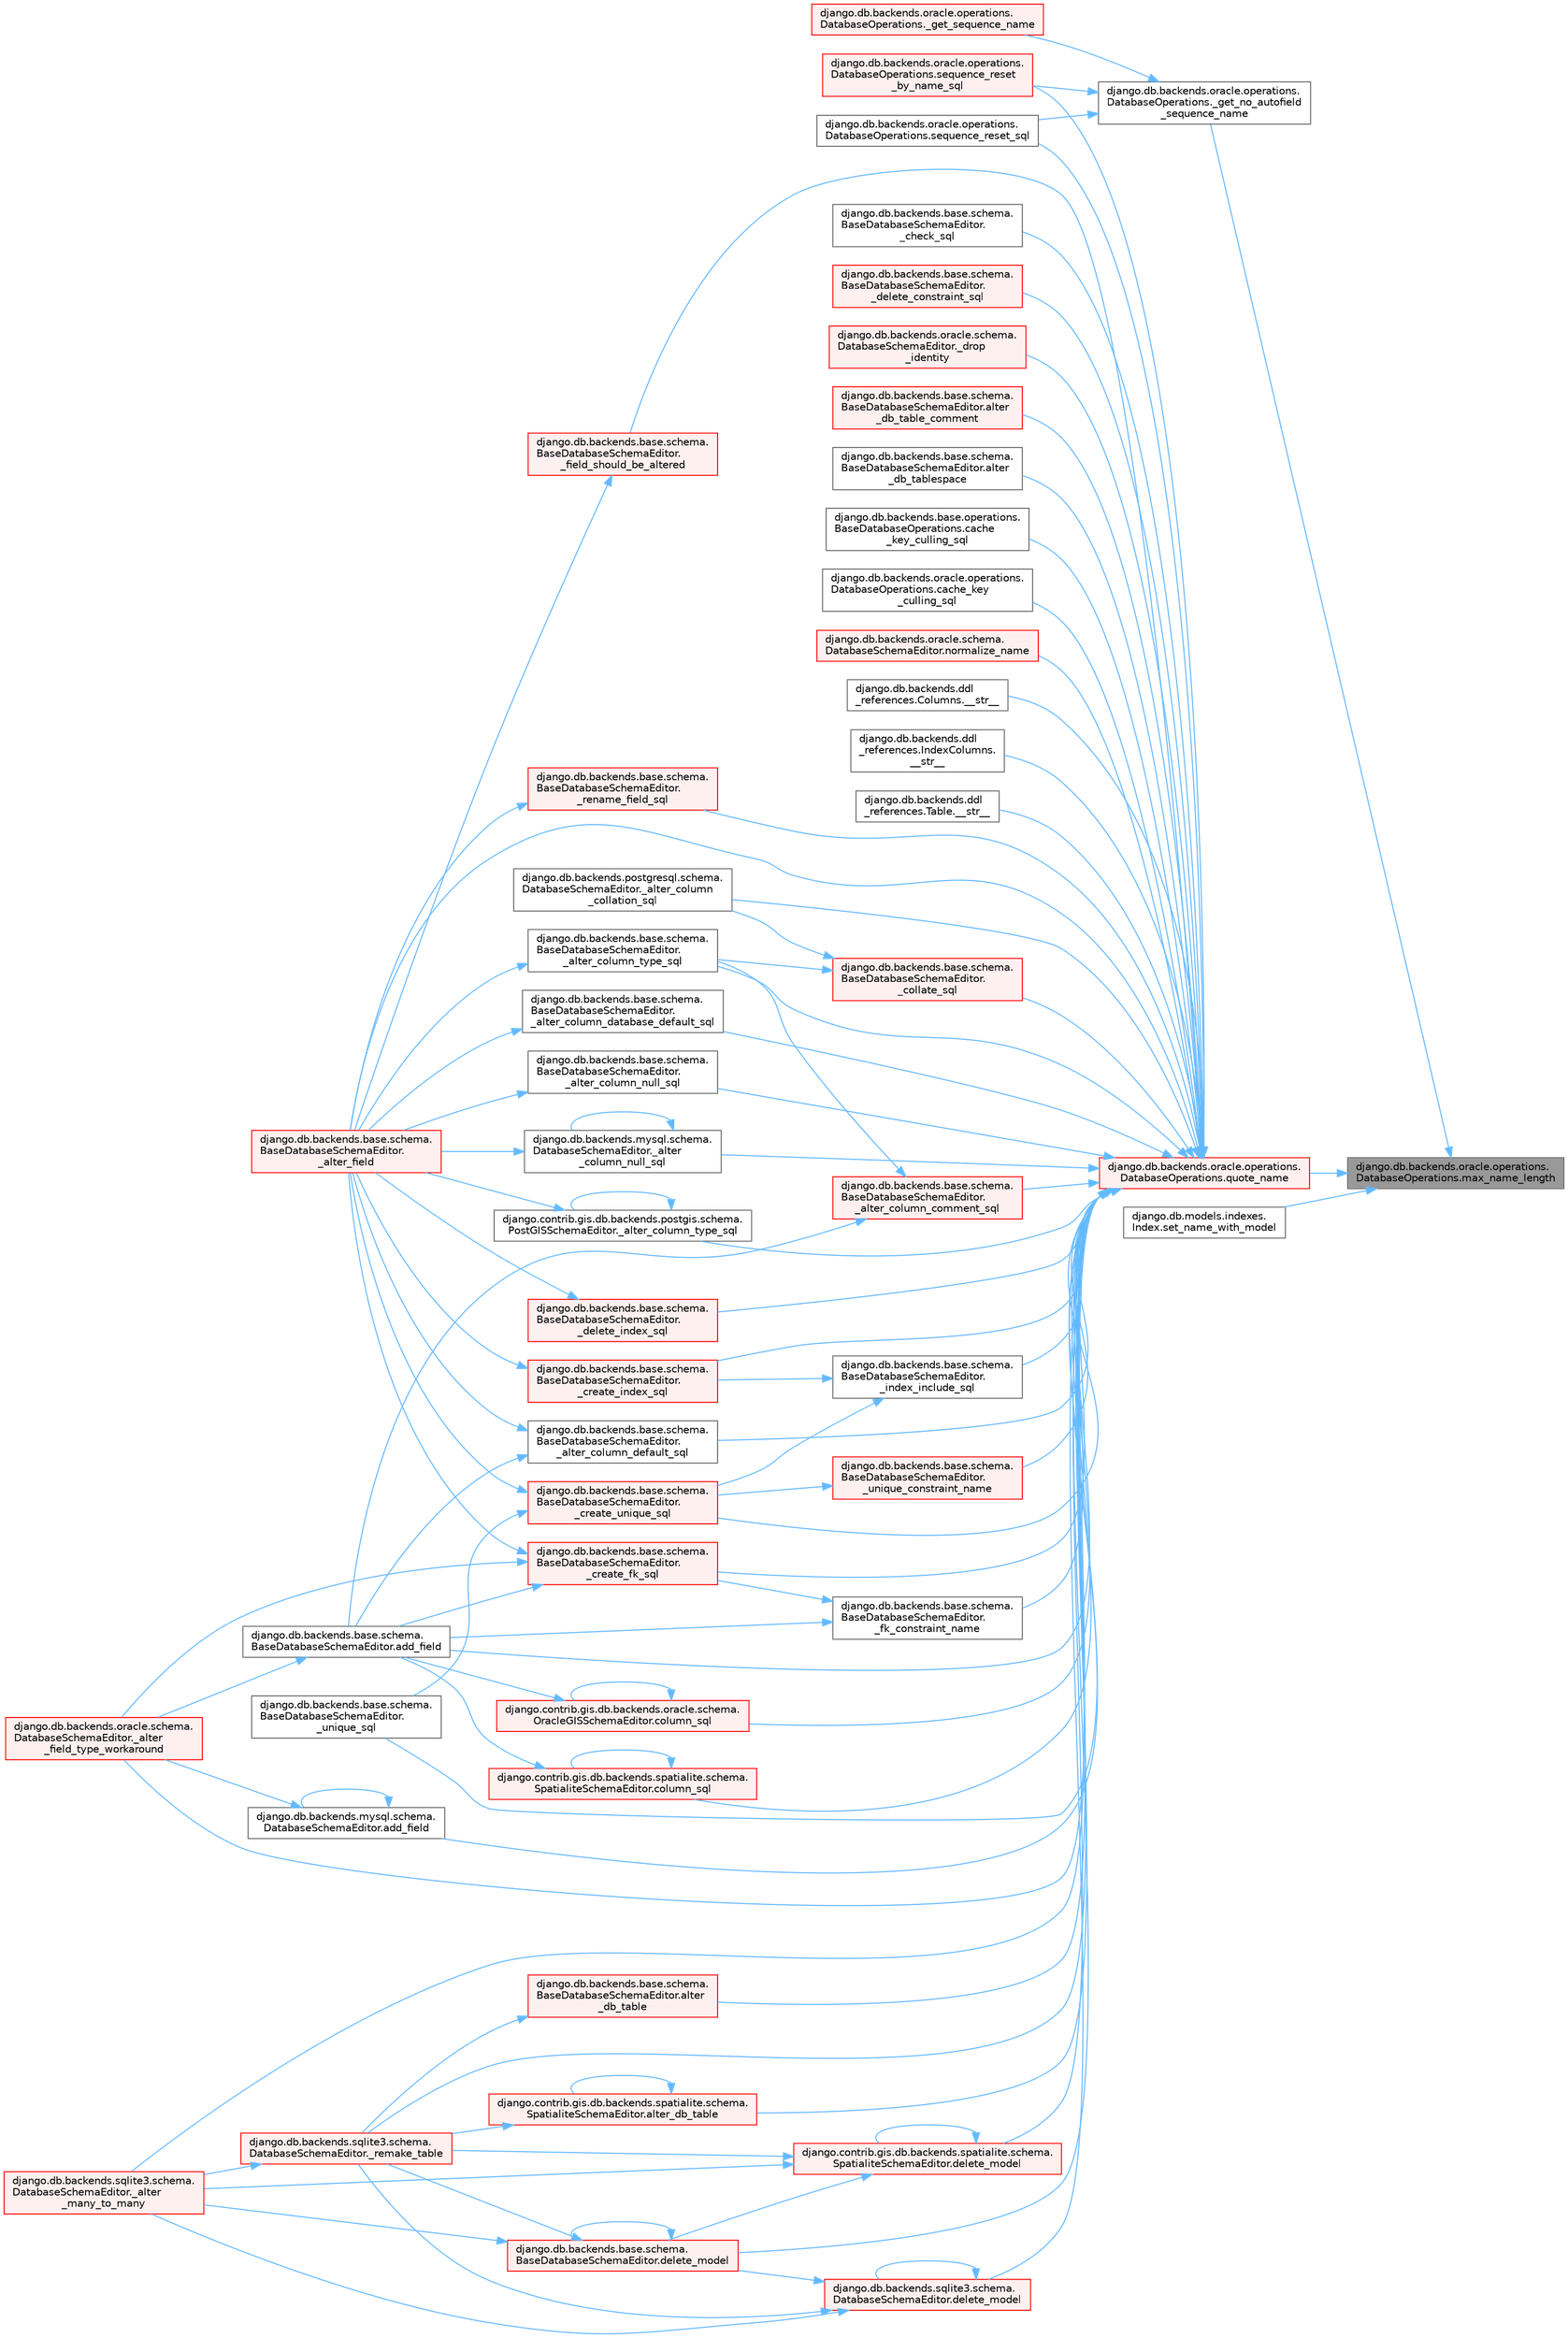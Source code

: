 digraph "django.db.backends.oracle.operations.DatabaseOperations.max_name_length"
{
 // LATEX_PDF_SIZE
  bgcolor="transparent";
  edge [fontname=Helvetica,fontsize=10,labelfontname=Helvetica,labelfontsize=10];
  node [fontname=Helvetica,fontsize=10,shape=box,height=0.2,width=0.4];
  rankdir="RL";
  Node1 [id="Node000001",label="django.db.backends.oracle.operations.\lDatabaseOperations.max_name_length",height=0.2,width=0.4,color="gray40", fillcolor="grey60", style="filled", fontcolor="black",tooltip=" "];
  Node1 -> Node2 [id="edge1_Node000001_Node000002",dir="back",color="steelblue1",style="solid",tooltip=" "];
  Node2 [id="Node000002",label="django.db.backends.oracle.operations.\lDatabaseOperations._get_no_autofield\l_sequence_name",height=0.2,width=0.4,color="grey40", fillcolor="white", style="filled",URL="$classdjango_1_1db_1_1backends_1_1oracle_1_1operations_1_1_database_operations.html#ad89acc44101ec0761ecf08100c8b101d",tooltip=" "];
  Node2 -> Node3 [id="edge2_Node000002_Node000003",dir="back",color="steelblue1",style="solid",tooltip=" "];
  Node3 [id="Node000003",label="django.db.backends.oracle.operations.\lDatabaseOperations._get_sequence_name",height=0.2,width=0.4,color="red", fillcolor="#FFF0F0", style="filled",URL="$classdjango_1_1db_1_1backends_1_1oracle_1_1operations_1_1_database_operations.html#a2862f33c7077db6bb7c59edad3f67c28",tooltip=" "];
  Node2 -> Node5 [id="edge3_Node000002_Node000005",dir="back",color="steelblue1",style="solid",tooltip=" "];
  Node5 [id="Node000005",label="django.db.backends.oracle.operations.\lDatabaseOperations.sequence_reset\l_by_name_sql",height=0.2,width=0.4,color="red", fillcolor="#FFF0F0", style="filled",URL="$classdjango_1_1db_1_1backends_1_1oracle_1_1operations_1_1_database_operations.html#ab0b3d5d7c686f6ad82c5df2bb4eb0452",tooltip=" "];
  Node2 -> Node8 [id="edge4_Node000002_Node000008",dir="back",color="steelblue1",style="solid",tooltip=" "];
  Node8 [id="Node000008",label="django.db.backends.oracle.operations.\lDatabaseOperations.sequence_reset_sql",height=0.2,width=0.4,color="grey40", fillcolor="white", style="filled",URL="$classdjango_1_1db_1_1backends_1_1oracle_1_1operations_1_1_database_operations.html#aca5fe62f56740acc3ccf6374bfdfdc96",tooltip=" "];
  Node1 -> Node9 [id="edge5_Node000001_Node000009",dir="back",color="steelblue1",style="solid",tooltip=" "];
  Node9 [id="Node000009",label="django.db.backends.oracle.operations.\lDatabaseOperations.quote_name",height=0.2,width=0.4,color="red", fillcolor="#FFF0F0", style="filled",URL="$classdjango_1_1db_1_1backends_1_1oracle_1_1operations_1_1_database_operations.html#ac7551d250b0adf678e5d00e4d69cb021",tooltip=" "];
  Node9 -> Node10 [id="edge6_Node000009_Node000010",dir="back",color="steelblue1",style="solid",tooltip=" "];
  Node10 [id="Node000010",label="django.db.backends.ddl\l_references.Columns.__str__",height=0.2,width=0.4,color="grey40", fillcolor="white", style="filled",URL="$classdjango_1_1db_1_1backends_1_1ddl__references_1_1_columns.html#ab1e0b1d6ebd99c3d6a7221554c8f204e",tooltip=" "];
  Node9 -> Node11 [id="edge7_Node000009_Node000011",dir="back",color="steelblue1",style="solid",tooltip=" "];
  Node11 [id="Node000011",label="django.db.backends.ddl\l_references.IndexColumns.\l__str__",height=0.2,width=0.4,color="grey40", fillcolor="white", style="filled",URL="$classdjango_1_1db_1_1backends_1_1ddl__references_1_1_index_columns.html#a36f9a69fdb3aa46d40c554d8b5edef87",tooltip=" "];
  Node9 -> Node12 [id="edge8_Node000009_Node000012",dir="back",color="steelblue1",style="solid",tooltip=" "];
  Node12 [id="Node000012",label="django.db.backends.ddl\l_references.Table.__str__",height=0.2,width=0.4,color="grey40", fillcolor="white", style="filled",URL="$classdjango_1_1db_1_1backends_1_1ddl__references_1_1_table.html#a63fbc501943ba5b0de83e7e7febfe1e2",tooltip=" "];
  Node9 -> Node13 [id="edge9_Node000009_Node000013",dir="back",color="steelblue1",style="solid",tooltip=" "];
  Node13 [id="Node000013",label="django.db.backends.postgresql.schema.\lDatabaseSchemaEditor._alter_column\l_collation_sql",height=0.2,width=0.4,color="grey40", fillcolor="white", style="filled",URL="$classdjango_1_1db_1_1backends_1_1postgresql_1_1schema_1_1_database_schema_editor.html#a4fbfb7d66a6a98590bef305581f1409f",tooltip=" "];
  Node9 -> Node14 [id="edge10_Node000009_Node000014",dir="back",color="steelblue1",style="solid",tooltip=" "];
  Node14 [id="Node000014",label="django.db.backends.base.schema.\lBaseDatabaseSchemaEditor.\l_alter_column_comment_sql",height=0.2,width=0.4,color="red", fillcolor="#FFF0F0", style="filled",URL="$classdjango_1_1db_1_1backends_1_1base_1_1schema_1_1_base_database_schema_editor.html#a9f86ae7193fdd2bb59c79ac7d690c593",tooltip=" "];
  Node14 -> Node15 [id="edge11_Node000014_Node000015",dir="back",color="steelblue1",style="solid",tooltip=" "];
  Node15 [id="Node000015",label="django.db.backends.base.schema.\lBaseDatabaseSchemaEditor.\l_alter_column_type_sql",height=0.2,width=0.4,color="grey40", fillcolor="white", style="filled",URL="$classdjango_1_1db_1_1backends_1_1base_1_1schema_1_1_base_database_schema_editor.html#a8f52c548a912ce13bfa6b395458630c1",tooltip=" "];
  Node15 -> Node16 [id="edge12_Node000015_Node000016",dir="back",color="steelblue1",style="solid",tooltip=" "];
  Node16 [id="Node000016",label="django.db.backends.base.schema.\lBaseDatabaseSchemaEditor.\l_alter_field",height=0.2,width=0.4,color="red", fillcolor="#FFF0F0", style="filled",URL="$classdjango_1_1db_1_1backends_1_1base_1_1schema_1_1_base_database_schema_editor.html#afcda33e5b1eb760a5a66c09033f1b75c",tooltip=" "];
  Node14 -> Node21 [id="edge13_Node000014_Node000021",dir="back",color="steelblue1",style="solid",tooltip=" "];
  Node21 [id="Node000021",label="django.db.backends.base.schema.\lBaseDatabaseSchemaEditor.add_field",height=0.2,width=0.4,color="grey40", fillcolor="white", style="filled",URL="$classdjango_1_1db_1_1backends_1_1base_1_1schema_1_1_base_database_schema_editor.html#affe03b0f7c180f8cb5759a5cff4f006a",tooltip=" "];
  Node21 -> Node20 [id="edge14_Node000021_Node000020",dir="back",color="steelblue1",style="solid",tooltip=" "];
  Node20 [id="Node000020",label="django.db.backends.oracle.schema.\lDatabaseSchemaEditor._alter\l_field_type_workaround",height=0.2,width=0.4,color="red", fillcolor="#FFF0F0", style="filled",URL="$classdjango_1_1db_1_1backends_1_1oracle_1_1schema_1_1_database_schema_editor.html#a78bc314f7e1030c1ef072c72a185ebd5",tooltip=" "];
  Node9 -> Node31 [id="edge15_Node000009_Node000031",dir="back",color="steelblue1",style="solid",tooltip=" "];
  Node31 [id="Node000031",label="django.db.backends.base.schema.\lBaseDatabaseSchemaEditor.\l_alter_column_database_default_sql",height=0.2,width=0.4,color="grey40", fillcolor="white", style="filled",URL="$classdjango_1_1db_1_1backends_1_1base_1_1schema_1_1_base_database_schema_editor.html#a2df91f2696d49677e9ef4ae93a5d2272",tooltip=" "];
  Node31 -> Node16 [id="edge16_Node000031_Node000016",dir="back",color="steelblue1",style="solid",tooltip=" "];
  Node9 -> Node32 [id="edge17_Node000009_Node000032",dir="back",color="steelblue1",style="solid",tooltip=" "];
  Node32 [id="Node000032",label="django.db.backends.base.schema.\lBaseDatabaseSchemaEditor.\l_alter_column_default_sql",height=0.2,width=0.4,color="grey40", fillcolor="white", style="filled",URL="$classdjango_1_1db_1_1backends_1_1base_1_1schema_1_1_base_database_schema_editor.html#a83c838b558726c2500bd7e248e7b37c7",tooltip=" "];
  Node32 -> Node16 [id="edge18_Node000032_Node000016",dir="back",color="steelblue1",style="solid",tooltip=" "];
  Node32 -> Node21 [id="edge19_Node000032_Node000021",dir="back",color="steelblue1",style="solid",tooltip=" "];
  Node9 -> Node33 [id="edge20_Node000009_Node000033",dir="back",color="steelblue1",style="solid",tooltip=" "];
  Node33 [id="Node000033",label="django.db.backends.base.schema.\lBaseDatabaseSchemaEditor.\l_alter_column_null_sql",height=0.2,width=0.4,color="grey40", fillcolor="white", style="filled",URL="$classdjango_1_1db_1_1backends_1_1base_1_1schema_1_1_base_database_schema_editor.html#a8852fd64195be71b9851f24bfb8f6c1e",tooltip=" "];
  Node33 -> Node16 [id="edge21_Node000033_Node000016",dir="back",color="steelblue1",style="solid",tooltip=" "];
  Node9 -> Node34 [id="edge22_Node000009_Node000034",dir="back",color="steelblue1",style="solid",tooltip=" "];
  Node34 [id="Node000034",label="django.db.backends.mysql.schema.\lDatabaseSchemaEditor._alter\l_column_null_sql",height=0.2,width=0.4,color="grey40", fillcolor="white", style="filled",URL="$classdjango_1_1db_1_1backends_1_1mysql_1_1schema_1_1_database_schema_editor.html#aec231c3c9c8ff53ff43b3772edaf0b6c",tooltip=" "];
  Node34 -> Node34 [id="edge23_Node000034_Node000034",dir="back",color="steelblue1",style="solid",tooltip=" "];
  Node34 -> Node16 [id="edge24_Node000034_Node000016",dir="back",color="steelblue1",style="solid",tooltip=" "];
  Node9 -> Node35 [id="edge25_Node000009_Node000035",dir="back",color="steelblue1",style="solid",tooltip=" "];
  Node35 [id="Node000035",label="django.contrib.gis.db.backends.postgis.schema.\lPostGISSchemaEditor._alter_column_type_sql",height=0.2,width=0.4,color="grey40", fillcolor="white", style="filled",URL="$classdjango_1_1contrib_1_1gis_1_1db_1_1backends_1_1postgis_1_1schema_1_1_post_g_i_s_schema_editor.html#a92257bba6b6a680a245fc66ce03e06c0",tooltip=" "];
  Node35 -> Node35 [id="edge26_Node000035_Node000035",dir="back",color="steelblue1",style="solid",tooltip=" "];
  Node35 -> Node16 [id="edge27_Node000035_Node000016",dir="back",color="steelblue1",style="solid",tooltip=" "];
  Node9 -> Node15 [id="edge28_Node000009_Node000015",dir="back",color="steelblue1",style="solid",tooltip=" "];
  Node9 -> Node16 [id="edge29_Node000009_Node000016",dir="back",color="steelblue1",style="solid",tooltip=" "];
  Node9 -> Node20 [id="edge30_Node000009_Node000020",dir="back",color="steelblue1",style="solid",tooltip=" "];
  Node9 -> Node23 [id="edge31_Node000009_Node000023",dir="back",color="steelblue1",style="solid",tooltip=" "];
  Node23 [id="Node000023",label="django.db.backends.sqlite3.schema.\lDatabaseSchemaEditor._alter\l_many_to_many",height=0.2,width=0.4,color="red", fillcolor="#FFF0F0", style="filled",URL="$classdjango_1_1db_1_1backends_1_1sqlite3_1_1schema_1_1_database_schema_editor.html#a0eb5631cba4809779acc541260e47610",tooltip=" "];
  Node9 -> Node36 [id="edge32_Node000009_Node000036",dir="back",color="steelblue1",style="solid",tooltip=" "];
  Node36 [id="Node000036",label="django.db.backends.base.schema.\lBaseDatabaseSchemaEditor.\l_check_sql",height=0.2,width=0.4,color="grey40", fillcolor="white", style="filled",URL="$classdjango_1_1db_1_1backends_1_1base_1_1schema_1_1_base_database_schema_editor.html#ac844916283d00d2bbff3d8ccad9d020c",tooltip=" "];
  Node9 -> Node37 [id="edge33_Node000009_Node000037",dir="back",color="steelblue1",style="solid",tooltip=" "];
  Node37 [id="Node000037",label="django.db.backends.base.schema.\lBaseDatabaseSchemaEditor.\l_collate_sql",height=0.2,width=0.4,color="red", fillcolor="#FFF0F0", style="filled",URL="$classdjango_1_1db_1_1backends_1_1base_1_1schema_1_1_base_database_schema_editor.html#a3a199380d57902426ad299911ee5eec0",tooltip=" "];
  Node37 -> Node13 [id="edge34_Node000037_Node000013",dir="back",color="steelblue1",style="solid",tooltip=" "];
  Node37 -> Node15 [id="edge35_Node000037_Node000015",dir="back",color="steelblue1",style="solid",tooltip=" "];
  Node9 -> Node42 [id="edge36_Node000009_Node000042",dir="back",color="steelblue1",style="solid",tooltip=" "];
  Node42 [id="Node000042",label="django.db.backends.base.schema.\lBaseDatabaseSchemaEditor.\l_create_fk_sql",height=0.2,width=0.4,color="red", fillcolor="#FFF0F0", style="filled",URL="$classdjango_1_1db_1_1backends_1_1base_1_1schema_1_1_base_database_schema_editor.html#ad853d22c43c3b3a9d73e094ac6344331",tooltip=" "];
  Node42 -> Node16 [id="edge37_Node000042_Node000016",dir="back",color="steelblue1",style="solid",tooltip=" "];
  Node42 -> Node20 [id="edge38_Node000042_Node000020",dir="back",color="steelblue1",style="solid",tooltip=" "];
  Node42 -> Node21 [id="edge39_Node000042_Node000021",dir="back",color="steelblue1",style="solid",tooltip=" "];
  Node9 -> Node43 [id="edge40_Node000009_Node000043",dir="back",color="steelblue1",style="solid",tooltip=" "];
  Node43 [id="Node000043",label="django.db.backends.base.schema.\lBaseDatabaseSchemaEditor.\l_create_index_sql",height=0.2,width=0.4,color="red", fillcolor="#FFF0F0", style="filled",URL="$classdjango_1_1db_1_1backends_1_1base_1_1schema_1_1_base_database_schema_editor.html#adb1d2fabd8602889097a7f5e78ae09e4",tooltip=" "];
  Node43 -> Node16 [id="edge41_Node000043_Node000016",dir="back",color="steelblue1",style="solid",tooltip=" "];
  Node9 -> Node56 [id="edge42_Node000009_Node000056",dir="back",color="steelblue1",style="solid",tooltip=" "];
  Node56 [id="Node000056",label="django.db.backends.base.schema.\lBaseDatabaseSchemaEditor.\l_create_unique_sql",height=0.2,width=0.4,color="red", fillcolor="#FFF0F0", style="filled",URL="$classdjango_1_1db_1_1backends_1_1base_1_1schema_1_1_base_database_schema_editor.html#aee6480a0d34a71ee1ba04fbeab7e819d",tooltip=" "];
  Node56 -> Node16 [id="edge43_Node000056_Node000016",dir="back",color="steelblue1",style="solid",tooltip=" "];
  Node56 -> Node57 [id="edge44_Node000056_Node000057",dir="back",color="steelblue1",style="solid",tooltip=" "];
  Node57 [id="Node000057",label="django.db.backends.base.schema.\lBaseDatabaseSchemaEditor.\l_unique_sql",height=0.2,width=0.4,color="grey40", fillcolor="white", style="filled",URL="$classdjango_1_1db_1_1backends_1_1base_1_1schema_1_1_base_database_schema_editor.html#a78d4adb2f9057b3c4af1249c232caf9f",tooltip=" "];
  Node9 -> Node58 [id="edge45_Node000009_Node000058",dir="back",color="steelblue1",style="solid",tooltip=" "];
  Node58 [id="Node000058",label="django.db.backends.base.schema.\lBaseDatabaseSchemaEditor.\l_delete_constraint_sql",height=0.2,width=0.4,color="red", fillcolor="#FFF0F0", style="filled",URL="$classdjango_1_1db_1_1backends_1_1base_1_1schema_1_1_base_database_schema_editor.html#ab21526402fea3e76addda1d12af1efda",tooltip=" "];
  Node9 -> Node61 [id="edge46_Node000009_Node000061",dir="back",color="steelblue1",style="solid",tooltip=" "];
  Node61 [id="Node000061",label="django.db.backends.base.schema.\lBaseDatabaseSchemaEditor.\l_delete_index_sql",height=0.2,width=0.4,color="red", fillcolor="#FFF0F0", style="filled",URL="$classdjango_1_1db_1_1backends_1_1base_1_1schema_1_1_base_database_schema_editor.html#acc0a34c213edb57b6693d351aaaee98d",tooltip=" "];
  Node61 -> Node16 [id="edge47_Node000061_Node000016",dir="back",color="steelblue1",style="solid",tooltip=" "];
  Node9 -> Node63 [id="edge48_Node000009_Node000063",dir="back",color="steelblue1",style="solid",tooltip=" "];
  Node63 [id="Node000063",label="django.db.backends.oracle.schema.\lDatabaseSchemaEditor._drop\l_identity",height=0.2,width=0.4,color="red", fillcolor="#FFF0F0", style="filled",URL="$classdjango_1_1db_1_1backends_1_1oracle_1_1schema_1_1_database_schema_editor.html#a215f07e8311d1fd657957c4dbba8cfde",tooltip=" "];
  Node9 -> Node66 [id="edge49_Node000009_Node000066",dir="back",color="steelblue1",style="solid",tooltip=" "];
  Node66 [id="Node000066",label="django.db.backends.base.schema.\lBaseDatabaseSchemaEditor.\l_field_should_be_altered",height=0.2,width=0.4,color="red", fillcolor="#FFF0F0", style="filled",URL="$classdjango_1_1db_1_1backends_1_1base_1_1schema_1_1_base_database_schema_editor.html#a9639759c0a473c873f4eb43644eb53a1",tooltip=" "];
  Node66 -> Node16 [id="edge50_Node000066_Node000016",dir="back",color="steelblue1",style="solid",tooltip=" "];
  Node9 -> Node67 [id="edge51_Node000009_Node000067",dir="back",color="steelblue1",style="solid",tooltip=" "];
  Node67 [id="Node000067",label="django.db.backends.base.schema.\lBaseDatabaseSchemaEditor.\l_fk_constraint_name",height=0.2,width=0.4,color="grey40", fillcolor="white", style="filled",URL="$classdjango_1_1db_1_1backends_1_1base_1_1schema_1_1_base_database_schema_editor.html#aebfea3276c6e5e99891f04559ea18d32",tooltip=" "];
  Node67 -> Node42 [id="edge52_Node000067_Node000042",dir="back",color="steelblue1",style="solid",tooltip=" "];
  Node67 -> Node21 [id="edge53_Node000067_Node000021",dir="back",color="steelblue1",style="solid",tooltip=" "];
  Node9 -> Node68 [id="edge54_Node000009_Node000068",dir="back",color="steelblue1",style="solid",tooltip=" "];
  Node68 [id="Node000068",label="django.db.backends.base.schema.\lBaseDatabaseSchemaEditor.\l_index_include_sql",height=0.2,width=0.4,color="grey40", fillcolor="white", style="filled",URL="$classdjango_1_1db_1_1backends_1_1base_1_1schema_1_1_base_database_schema_editor.html#ae199aa828e15d3f55f59c6b04bd02e22",tooltip=" "];
  Node68 -> Node43 [id="edge55_Node000068_Node000043",dir="back",color="steelblue1",style="solid",tooltip=" "];
  Node68 -> Node56 [id="edge56_Node000068_Node000056",dir="back",color="steelblue1",style="solid",tooltip=" "];
  Node9 -> Node24 [id="edge57_Node000009_Node000024",dir="back",color="steelblue1",style="solid",tooltip=" "];
  Node24 [id="Node000024",label="django.db.backends.sqlite3.schema.\lDatabaseSchemaEditor._remake_table",height=0.2,width=0.4,color="red", fillcolor="#FFF0F0", style="filled",URL="$classdjango_1_1db_1_1backends_1_1sqlite3_1_1schema_1_1_database_schema_editor.html#a9b5b247b2cd836c48a65726025b45e11",tooltip=" "];
  Node24 -> Node23 [id="edge58_Node000024_Node000023",dir="back",color="steelblue1",style="solid",tooltip=" "];
  Node9 -> Node69 [id="edge59_Node000009_Node000069",dir="back",color="steelblue1",style="solid",tooltip=" "];
  Node69 [id="Node000069",label="django.db.backends.base.schema.\lBaseDatabaseSchemaEditor.\l_rename_field_sql",height=0.2,width=0.4,color="red", fillcolor="#FFF0F0", style="filled",URL="$classdjango_1_1db_1_1backends_1_1base_1_1schema_1_1_base_database_schema_editor.html#af5fe9362af891bb12d3017c221cdfd15",tooltip=" "];
  Node69 -> Node16 [id="edge60_Node000069_Node000016",dir="back",color="steelblue1",style="solid",tooltip=" "];
  Node9 -> Node70 [id="edge61_Node000009_Node000070",dir="back",color="steelblue1",style="solid",tooltip=" "];
  Node70 [id="Node000070",label="django.db.backends.base.schema.\lBaseDatabaseSchemaEditor.\l_unique_constraint_name",height=0.2,width=0.4,color="red", fillcolor="#FFF0F0", style="filled",URL="$classdjango_1_1db_1_1backends_1_1base_1_1schema_1_1_base_database_schema_editor.html#aa3c89328fddc5c2fca49bfc98ba3ba19",tooltip=" "];
  Node70 -> Node56 [id="edge62_Node000070_Node000056",dir="back",color="steelblue1",style="solid",tooltip=" "];
  Node9 -> Node57 [id="edge63_Node000009_Node000057",dir="back",color="steelblue1",style="solid",tooltip=" "];
  Node9 -> Node21 [id="edge64_Node000009_Node000021",dir="back",color="steelblue1",style="solid",tooltip=" "];
  Node9 -> Node71 [id="edge65_Node000009_Node000071",dir="back",color="steelblue1",style="solid",tooltip=" "];
  Node71 [id="Node000071",label="django.db.backends.mysql.schema.\lDatabaseSchemaEditor.add_field",height=0.2,width=0.4,color="grey40", fillcolor="white", style="filled",URL="$classdjango_1_1db_1_1backends_1_1mysql_1_1schema_1_1_database_schema_editor.html#a2bb764c2fab516643cccf83b8865b410",tooltip=" "];
  Node71 -> Node20 [id="edge66_Node000071_Node000020",dir="back",color="steelblue1",style="solid",tooltip=" "];
  Node71 -> Node71 [id="edge67_Node000071_Node000071",dir="back",color="steelblue1",style="solid",tooltip=" "];
  Node9 -> Node72 [id="edge68_Node000009_Node000072",dir="back",color="steelblue1",style="solid",tooltip=" "];
  Node72 [id="Node000072",label="django.contrib.gis.db.backends.spatialite.schema.\lSpatialiteSchemaEditor.alter_db_table",height=0.2,width=0.4,color="red", fillcolor="#FFF0F0", style="filled",URL="$classdjango_1_1contrib_1_1gis_1_1db_1_1backends_1_1spatialite_1_1schema_1_1_spatialite_schema_editor.html#a3c238b03e587be42747e3a128cd44946",tooltip=" "];
  Node72 -> Node24 [id="edge69_Node000072_Node000024",dir="back",color="steelblue1",style="solid",tooltip=" "];
  Node72 -> Node72 [id="edge70_Node000072_Node000072",dir="back",color="steelblue1",style="solid",tooltip=" "];
  Node9 -> Node73 [id="edge71_Node000009_Node000073",dir="back",color="steelblue1",style="solid",tooltip=" "];
  Node73 [id="Node000073",label="django.db.backends.base.schema.\lBaseDatabaseSchemaEditor.alter\l_db_table",height=0.2,width=0.4,color="red", fillcolor="#FFF0F0", style="filled",URL="$classdjango_1_1db_1_1backends_1_1base_1_1schema_1_1_base_database_schema_editor.html#a6975136cc10a20541aed6b53fea99565",tooltip=" "];
  Node73 -> Node24 [id="edge72_Node000073_Node000024",dir="back",color="steelblue1",style="solid",tooltip=" "];
  Node9 -> Node74 [id="edge73_Node000009_Node000074",dir="back",color="steelblue1",style="solid",tooltip=" "];
  Node74 [id="Node000074",label="django.db.backends.base.schema.\lBaseDatabaseSchemaEditor.alter\l_db_table_comment",height=0.2,width=0.4,color="red", fillcolor="#FFF0F0", style="filled",URL="$classdjango_1_1db_1_1backends_1_1base_1_1schema_1_1_base_database_schema_editor.html#a788ba4cf1ea36f15a1b1d7a11b8d31a1",tooltip=" "];
  Node9 -> Node75 [id="edge74_Node000009_Node000075",dir="back",color="steelblue1",style="solid",tooltip=" "];
  Node75 [id="Node000075",label="django.db.backends.base.schema.\lBaseDatabaseSchemaEditor.alter\l_db_tablespace",height=0.2,width=0.4,color="grey40", fillcolor="white", style="filled",URL="$classdjango_1_1db_1_1backends_1_1base_1_1schema_1_1_base_database_schema_editor.html#ac93f875aaebf90f4c28d2ec8f963acdd",tooltip=" "];
  Node9 -> Node76 [id="edge75_Node000009_Node000076",dir="back",color="steelblue1",style="solid",tooltip=" "];
  Node76 [id="Node000076",label="django.db.backends.base.operations.\lBaseDatabaseOperations.cache\l_key_culling_sql",height=0.2,width=0.4,color="grey40", fillcolor="white", style="filled",URL="$classdjango_1_1db_1_1backends_1_1base_1_1operations_1_1_base_database_operations.html#af58d5c2b3637af7d358989f34767020c",tooltip=" "];
  Node9 -> Node77 [id="edge76_Node000009_Node000077",dir="back",color="steelblue1",style="solid",tooltip=" "];
  Node77 [id="Node000077",label="django.db.backends.oracle.operations.\lDatabaseOperations.cache_key\l_culling_sql",height=0.2,width=0.4,color="grey40", fillcolor="white", style="filled",URL="$classdjango_1_1db_1_1backends_1_1oracle_1_1operations_1_1_database_operations.html#ae3e865b2aadcc1a54603d25c198fe0ee",tooltip=" "];
  Node9 -> Node78 [id="edge77_Node000009_Node000078",dir="back",color="steelblue1",style="solid",tooltip=" "];
  Node78 [id="Node000078",label="django.contrib.gis.db.backends.oracle.schema.\lOracleGISSchemaEditor.column_sql",height=0.2,width=0.4,color="red", fillcolor="#FFF0F0", style="filled",URL="$classdjango_1_1contrib_1_1gis_1_1db_1_1backends_1_1oracle_1_1schema_1_1_oracle_g_i_s_schema_editor.html#aaa690d323a1e81ee836fb712a3a1ec2f",tooltip=" "];
  Node78 -> Node21 [id="edge78_Node000078_Node000021",dir="back",color="steelblue1",style="solid",tooltip=" "];
  Node78 -> Node78 [id="edge79_Node000078_Node000078",dir="back",color="steelblue1",style="solid",tooltip=" "];
  Node9 -> Node79 [id="edge80_Node000009_Node000079",dir="back",color="steelblue1",style="solid",tooltip=" "];
  Node79 [id="Node000079",label="django.contrib.gis.db.backends.spatialite.schema.\lSpatialiteSchemaEditor.column_sql",height=0.2,width=0.4,color="red", fillcolor="#FFF0F0", style="filled",URL="$classdjango_1_1contrib_1_1gis_1_1db_1_1backends_1_1spatialite_1_1schema_1_1_spatialite_schema_editor.html#a0c8e64cd3cc8fc8a535a637078c24a54",tooltip=" "];
  Node79 -> Node21 [id="edge81_Node000079_Node000021",dir="back",color="steelblue1",style="solid",tooltip=" "];
  Node79 -> Node79 [id="edge82_Node000079_Node000079",dir="back",color="steelblue1",style="solid",tooltip=" "];
  Node9 -> Node80 [id="edge83_Node000009_Node000080",dir="back",color="steelblue1",style="solid",tooltip=" "];
  Node80 [id="Node000080",label="django.contrib.gis.db.backends.spatialite.schema.\lSpatialiteSchemaEditor.delete_model",height=0.2,width=0.4,color="red", fillcolor="#FFF0F0", style="filled",URL="$classdjango_1_1contrib_1_1gis_1_1db_1_1backends_1_1spatialite_1_1schema_1_1_spatialite_schema_editor.html#a1d324c35e2535b9adf7cbecb68fe761d",tooltip=" "];
  Node80 -> Node23 [id="edge84_Node000080_Node000023",dir="back",color="steelblue1",style="solid",tooltip=" "];
  Node80 -> Node24 [id="edge85_Node000080_Node000024",dir="back",color="steelblue1",style="solid",tooltip=" "];
  Node80 -> Node80 [id="edge86_Node000080_Node000080",dir="back",color="steelblue1",style="solid",tooltip=" "];
  Node80 -> Node83 [id="edge87_Node000080_Node000083",dir="back",color="steelblue1",style="solid",tooltip=" "];
  Node83 [id="Node000083",label="django.db.backends.base.schema.\lBaseDatabaseSchemaEditor.delete_model",height=0.2,width=0.4,color="red", fillcolor="#FFF0F0", style="filled",URL="$classdjango_1_1db_1_1backends_1_1base_1_1schema_1_1_base_database_schema_editor.html#a4685be374dca3bb40806d579c17c4a71",tooltip=" "];
  Node83 -> Node23 [id="edge88_Node000083_Node000023",dir="back",color="steelblue1",style="solid",tooltip=" "];
  Node83 -> Node24 [id="edge89_Node000083_Node000024",dir="back",color="steelblue1",style="solid",tooltip=" "];
  Node83 -> Node83 [id="edge90_Node000083_Node000083",dir="back",color="steelblue1",style="solid",tooltip=" "];
  Node9 -> Node83 [id="edge91_Node000009_Node000083",dir="back",color="steelblue1",style="solid",tooltip=" "];
  Node9 -> Node85 [id="edge92_Node000009_Node000085",dir="back",color="steelblue1",style="solid",tooltip=" "];
  Node85 [id="Node000085",label="django.db.backends.sqlite3.schema.\lDatabaseSchemaEditor.delete_model",height=0.2,width=0.4,color="red", fillcolor="#FFF0F0", style="filled",URL="$classdjango_1_1db_1_1backends_1_1sqlite3_1_1schema_1_1_database_schema_editor.html#ace17666280378c6270bb6569941a67ad",tooltip=" "];
  Node85 -> Node23 [id="edge93_Node000085_Node000023",dir="back",color="steelblue1",style="solid",tooltip=" "];
  Node85 -> Node24 [id="edge94_Node000085_Node000024",dir="back",color="steelblue1",style="solid",tooltip=" "];
  Node85 -> Node83 [id="edge95_Node000085_Node000083",dir="back",color="steelblue1",style="solid",tooltip=" "];
  Node85 -> Node85 [id="edge96_Node000085_Node000085",dir="back",color="steelblue1",style="solid",tooltip=" "];
  Node9 -> Node86 [id="edge97_Node000009_Node000086",dir="back",color="steelblue1",style="solid",tooltip=" "];
  Node86 [id="Node000086",label="django.db.backends.oracle.schema.\lDatabaseSchemaEditor.normalize_name",height=0.2,width=0.4,color="red", fillcolor="#FFF0F0", style="filled",URL="$classdjango_1_1db_1_1backends_1_1oracle_1_1schema_1_1_database_schema_editor.html#a440047f0dbf8e50036355561e0fef33a",tooltip=" "];
  Node9 -> Node5 [id="edge98_Node000009_Node000005",dir="back",color="steelblue1",style="solid",tooltip=" "];
  Node9 -> Node8 [id="edge99_Node000009_Node000008",dir="back",color="steelblue1",style="solid",tooltip=" "];
  Node1 -> Node109 [id="edge100_Node000001_Node000109",dir="back",color="steelblue1",style="solid",tooltip=" "];
  Node109 [id="Node000109",label="django.db.models.indexes.\lIndex.set_name_with_model",height=0.2,width=0.4,color="grey40", fillcolor="white", style="filled",URL="$classdjango_1_1db_1_1models_1_1indexes_1_1_index.html#ae3d7f948b726e269f5a9beaf8b4bb4cb",tooltip=" "];
}
